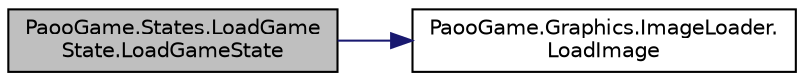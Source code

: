 digraph "PaooGame.States.LoadGameState.LoadGameState"
{
 // LATEX_PDF_SIZE
  edge [fontname="Helvetica",fontsize="10",labelfontname="Helvetica",labelfontsize="10"];
  node [fontname="Helvetica",fontsize="10",shape=record];
  rankdir="LR";
  Node1 [label="PaooGame.States.LoadGame\lState.LoadGameState",height=0.2,width=0.4,color="black", fillcolor="grey75", style="filled", fontcolor="black",tooltip="Constructorul clasei."];
  Node1 -> Node2 [color="midnightblue",fontsize="10",style="solid"];
  Node2 [label="PaooGame.Graphics.ImageLoader.\lLoadImage",height=0.2,width=0.4,color="black", fillcolor="white", style="filled",URL="$class_paoo_game_1_1_graphics_1_1_image_loader.html#ad8e5eef7d6b1abd58e96ab0d12ec8b85",tooltip=" "];
}
